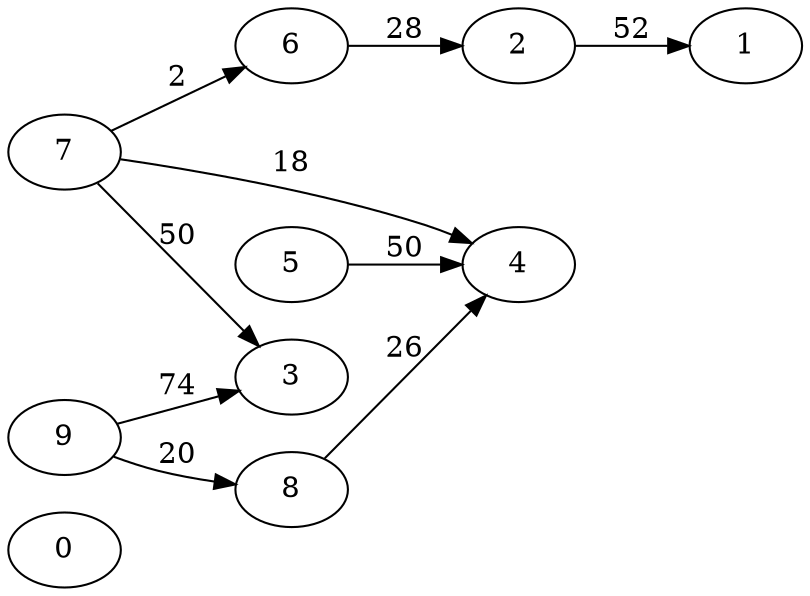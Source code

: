 digraph G {
ranksep = "equally";
rankdir = LR;
{rank = same; 0; };
{rank = same; 1; };
{rank = same; 2; };
{rank = same; };
{rank = same; 3; };
{rank = same; 4; };
{rank = same; 5; };
{rank = same; };
{rank = same; 6; };
{rank = same; };
{rank = same; 7; };
{rank = same; };
{rank = same; 8; };
{rank = same; };
{rank = same; 9; };
{rank = same; };
0
1
2->1[label="52"];
3
4
5->4[label="50"];
6->2[label="28"];
7->4[label="18"];
7->6[label="2"];
7->3[label="50"];
8->4[label="26"];
9->8[label="20"];
9->3[label="74"];
}
